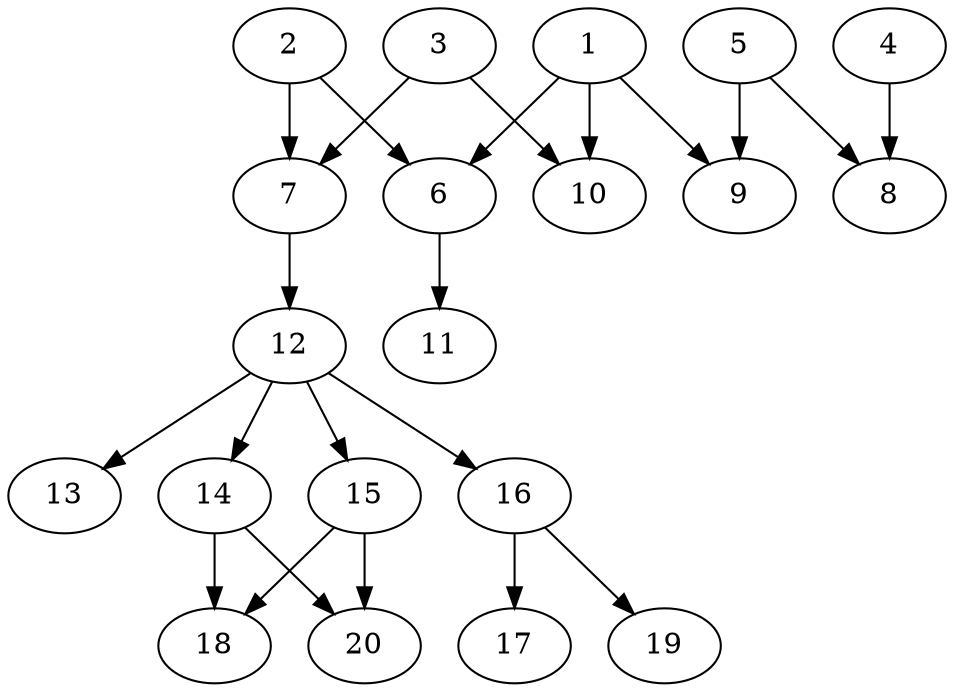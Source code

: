 // DAG automatically generated by daggen at Tue Aug  6 16:20:30 2019
// ./daggen --dot -n 20 --ccr 0.5 --fat 0.5 --regular 0.5 --density 0.5 --mindata 5242880 --maxdata 52428800 
digraph G {
  1 [size="74354688", alpha="0.18", expect_size="37177344"] 
  1 -> 6 [size ="37177344"]
  1 -> 9 [size ="37177344"]
  1 -> 10 [size ="37177344"]
  2 [size="14604288", alpha="0.05", expect_size="7302144"] 
  2 -> 6 [size ="7302144"]
  2 -> 7 [size ="7302144"]
  3 [size="97052672", alpha="0.05", expect_size="48526336"] 
  3 -> 7 [size ="48526336"]
  3 -> 10 [size ="48526336"]
  4 [size="56240128", alpha="0.17", expect_size="28120064"] 
  4 -> 8 [size ="28120064"]
  5 [size="101498880", alpha="0.16", expect_size="50749440"] 
  5 -> 8 [size ="50749440"]
  5 -> 9 [size ="50749440"]
  6 [size="99256320", alpha="0.14", expect_size="49628160"] 
  6 -> 11 [size ="49628160"]
  7 [size="10946560", alpha="0.20", expect_size="5473280"] 
  7 -> 12 [size ="5473280"]
  8 [size="100509696", alpha="0.07", expect_size="50254848"] 
  9 [size="96043008", alpha="0.05", expect_size="48021504"] 
  10 [size="87416832", alpha="0.15", expect_size="43708416"] 
  11 [size="62558208", alpha="0.09", expect_size="31279104"] 
  12 [size="54640640", alpha="0.15", expect_size="27320320"] 
  12 -> 13 [size ="27320320"]
  12 -> 14 [size ="27320320"]
  12 -> 15 [size ="27320320"]
  12 -> 16 [size ="27320320"]
  13 [size="79284224", alpha="0.05", expect_size="39642112"] 
  14 [size="103950336", alpha="0.04", expect_size="51975168"] 
  14 -> 18 [size ="51975168"]
  14 -> 20 [size ="51975168"]
  15 [size="91234304", alpha="0.08", expect_size="45617152"] 
  15 -> 18 [size ="45617152"]
  15 -> 20 [size ="45617152"]
  16 [size="72742912", alpha="0.07", expect_size="36371456"] 
  16 -> 17 [size ="36371456"]
  16 -> 19 [size ="36371456"]
  17 [size="45793280", alpha="0.17", expect_size="22896640"] 
  18 [size="44005376", alpha="0.05", expect_size="22002688"] 
  19 [size="76783616", alpha="0.04", expect_size="38391808"] 
  20 [size="101801984", alpha="0.08", expect_size="50900992"] 
}
